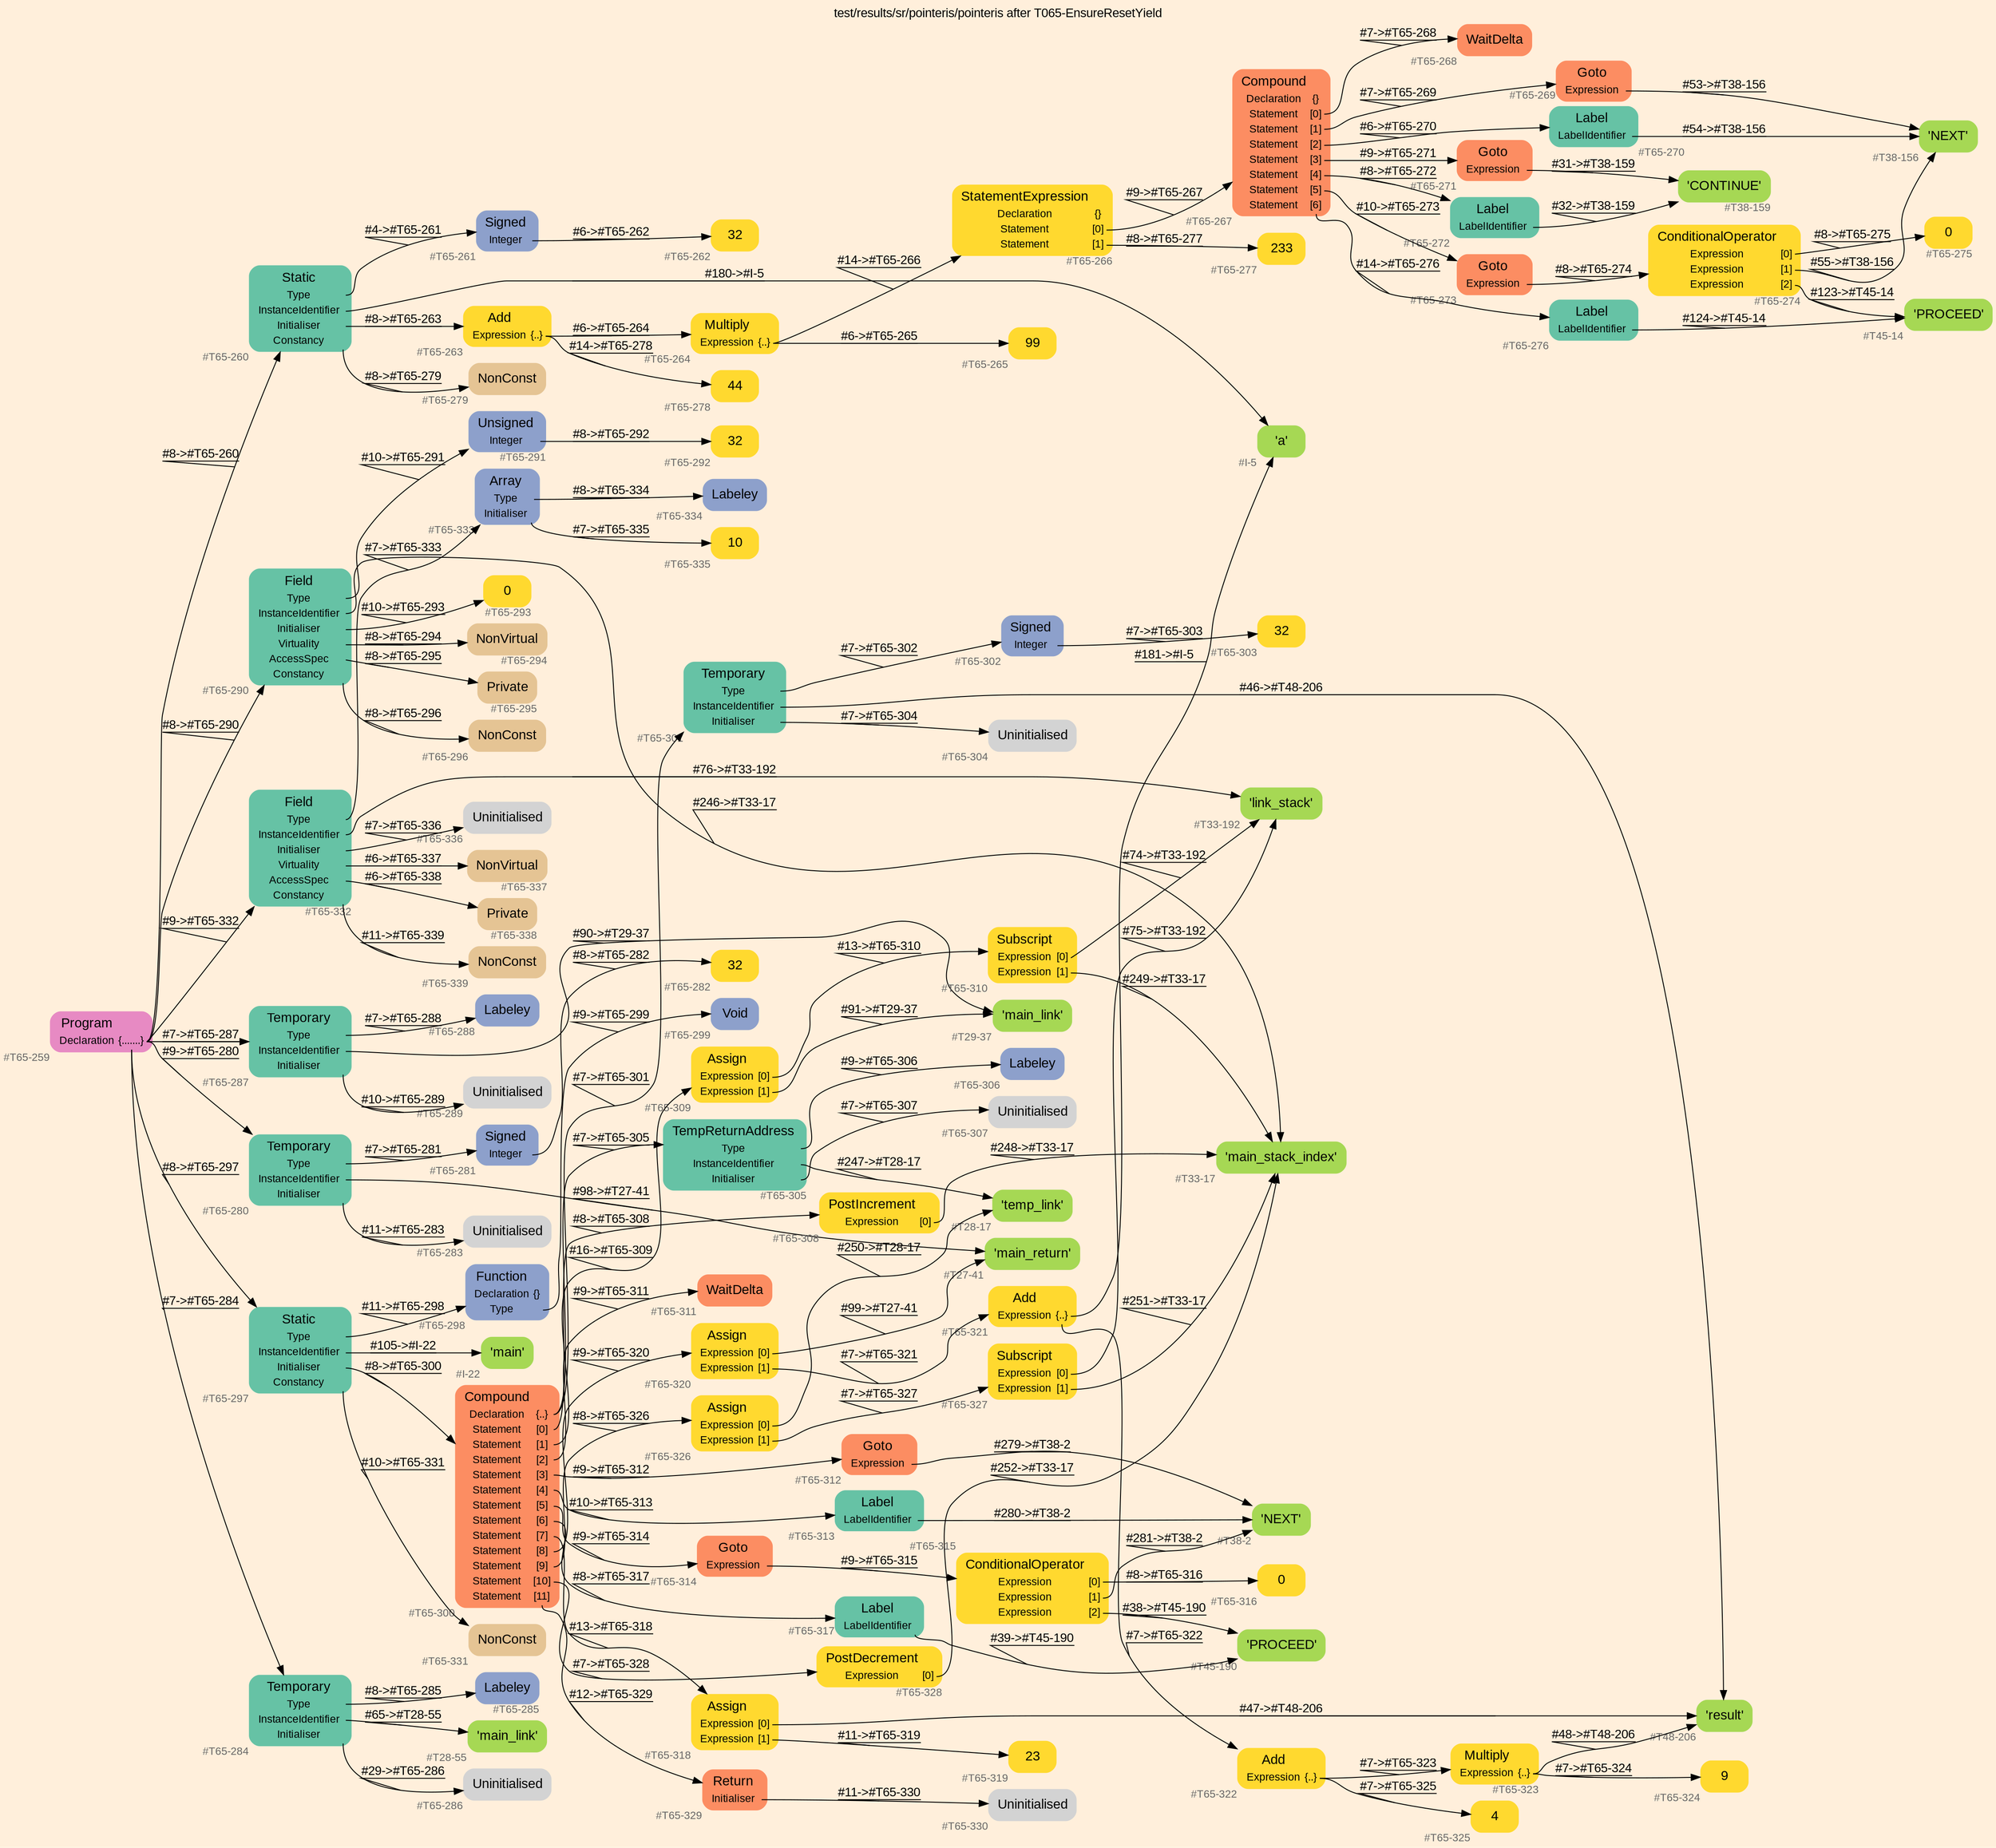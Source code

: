 digraph "test/results/sr/pointeris/pointeris after T065-EnsureResetYield" {
label = "test/results/sr/pointeris/pointeris after T065-EnsureResetYield"
labelloc = t
graph [
    rankdir = "LR"
    ranksep = 0.3
    bgcolor = antiquewhite1
    color = black
    fontcolor = black
    fontname = "Arial"
];
node [
    fontname = "Arial"
];
edge [
    fontname = "Arial"
];

// -------------------- node figure --------------------
// -------- block #T65-259 ----------
"#T65-259" [
    fillcolor = "/set28/4"
    xlabel = "#T65-259"
    fontsize = "12"
    fontcolor = grey40
    shape = "plaintext"
    label = <<TABLE BORDER="0" CELLBORDER="0" CELLSPACING="0">
     <TR><TD><FONT COLOR="black" POINT-SIZE="15">Program</FONT></TD></TR>
     <TR><TD><FONT COLOR="black" POINT-SIZE="12">Declaration</FONT></TD><TD PORT="port0"><FONT COLOR="black" POINT-SIZE="12">{.......}</FONT></TD></TR>
    </TABLE>>
    style = "rounded,filled"
];

// -------- block #T65-260 ----------
"#T65-260" [
    fillcolor = "/set28/1"
    xlabel = "#T65-260"
    fontsize = "12"
    fontcolor = grey40
    shape = "plaintext"
    label = <<TABLE BORDER="0" CELLBORDER="0" CELLSPACING="0">
     <TR><TD><FONT COLOR="black" POINT-SIZE="15">Static</FONT></TD></TR>
     <TR><TD><FONT COLOR="black" POINT-SIZE="12">Type</FONT></TD><TD PORT="port0"></TD></TR>
     <TR><TD><FONT COLOR="black" POINT-SIZE="12">InstanceIdentifier</FONT></TD><TD PORT="port1"></TD></TR>
     <TR><TD><FONT COLOR="black" POINT-SIZE="12">Initialiser</FONT></TD><TD PORT="port2"></TD></TR>
     <TR><TD><FONT COLOR="black" POINT-SIZE="12">Constancy</FONT></TD><TD PORT="port3"></TD></TR>
    </TABLE>>
    style = "rounded,filled"
];

// -------- block #T65-261 ----------
"#T65-261" [
    fillcolor = "/set28/3"
    xlabel = "#T65-261"
    fontsize = "12"
    fontcolor = grey40
    shape = "plaintext"
    label = <<TABLE BORDER="0" CELLBORDER="0" CELLSPACING="0">
     <TR><TD><FONT COLOR="black" POINT-SIZE="15">Signed</FONT></TD></TR>
     <TR><TD><FONT COLOR="black" POINT-SIZE="12">Integer</FONT></TD><TD PORT="port0"></TD></TR>
    </TABLE>>
    style = "rounded,filled"
];

// -------- block #T65-262 ----------
"#T65-262" [
    fillcolor = "/set28/6"
    xlabel = "#T65-262"
    fontsize = "12"
    fontcolor = grey40
    shape = "plaintext"
    label = <<TABLE BORDER="0" CELLBORDER="0" CELLSPACING="0">
     <TR><TD><FONT COLOR="black" POINT-SIZE="15">32</FONT></TD></TR>
    </TABLE>>
    style = "rounded,filled"
];

// -------- block #I-5 ----------
"#I-5" [
    fillcolor = "/set28/5"
    xlabel = "#I-5"
    fontsize = "12"
    fontcolor = grey40
    shape = "plaintext"
    label = <<TABLE BORDER="0" CELLBORDER="0" CELLSPACING="0">
     <TR><TD><FONT COLOR="black" POINT-SIZE="15">'a'</FONT></TD></TR>
    </TABLE>>
    style = "rounded,filled"
];

// -------- block #T65-263 ----------
"#T65-263" [
    fillcolor = "/set28/6"
    xlabel = "#T65-263"
    fontsize = "12"
    fontcolor = grey40
    shape = "plaintext"
    label = <<TABLE BORDER="0" CELLBORDER="0" CELLSPACING="0">
     <TR><TD><FONT COLOR="black" POINT-SIZE="15">Add</FONT></TD></TR>
     <TR><TD><FONT COLOR="black" POINT-SIZE="12">Expression</FONT></TD><TD PORT="port0"><FONT COLOR="black" POINT-SIZE="12">{..}</FONT></TD></TR>
    </TABLE>>
    style = "rounded,filled"
];

// -------- block #T65-264 ----------
"#T65-264" [
    fillcolor = "/set28/6"
    xlabel = "#T65-264"
    fontsize = "12"
    fontcolor = grey40
    shape = "plaintext"
    label = <<TABLE BORDER="0" CELLBORDER="0" CELLSPACING="0">
     <TR><TD><FONT COLOR="black" POINT-SIZE="15">Multiply</FONT></TD></TR>
     <TR><TD><FONT COLOR="black" POINT-SIZE="12">Expression</FONT></TD><TD PORT="port0"><FONT COLOR="black" POINT-SIZE="12">{..}</FONT></TD></TR>
    </TABLE>>
    style = "rounded,filled"
];

// -------- block #T65-265 ----------
"#T65-265" [
    fillcolor = "/set28/6"
    xlabel = "#T65-265"
    fontsize = "12"
    fontcolor = grey40
    shape = "plaintext"
    label = <<TABLE BORDER="0" CELLBORDER="0" CELLSPACING="0">
     <TR><TD><FONT COLOR="black" POINT-SIZE="15">99</FONT></TD></TR>
    </TABLE>>
    style = "rounded,filled"
];

// -------- block #T65-266 ----------
"#T65-266" [
    fillcolor = "/set28/6"
    xlabel = "#T65-266"
    fontsize = "12"
    fontcolor = grey40
    shape = "plaintext"
    label = <<TABLE BORDER="0" CELLBORDER="0" CELLSPACING="0">
     <TR><TD><FONT COLOR="black" POINT-SIZE="15">StatementExpression</FONT></TD></TR>
     <TR><TD><FONT COLOR="black" POINT-SIZE="12">Declaration</FONT></TD><TD PORT="port0"><FONT COLOR="black" POINT-SIZE="12">{}</FONT></TD></TR>
     <TR><TD><FONT COLOR="black" POINT-SIZE="12">Statement</FONT></TD><TD PORT="port1"><FONT COLOR="black" POINT-SIZE="12">[0]</FONT></TD></TR>
     <TR><TD><FONT COLOR="black" POINT-SIZE="12">Statement</FONT></TD><TD PORT="port2"><FONT COLOR="black" POINT-SIZE="12">[1]</FONT></TD></TR>
    </TABLE>>
    style = "rounded,filled"
];

// -------- block #T65-267 ----------
"#T65-267" [
    fillcolor = "/set28/2"
    xlabel = "#T65-267"
    fontsize = "12"
    fontcolor = grey40
    shape = "plaintext"
    label = <<TABLE BORDER="0" CELLBORDER="0" CELLSPACING="0">
     <TR><TD><FONT COLOR="black" POINT-SIZE="15">Compound</FONT></TD></TR>
     <TR><TD><FONT COLOR="black" POINT-SIZE="12">Declaration</FONT></TD><TD PORT="port0"><FONT COLOR="black" POINT-SIZE="12">{}</FONT></TD></TR>
     <TR><TD><FONT COLOR="black" POINT-SIZE="12">Statement</FONT></TD><TD PORT="port1"><FONT COLOR="black" POINT-SIZE="12">[0]</FONT></TD></TR>
     <TR><TD><FONT COLOR="black" POINT-SIZE="12">Statement</FONT></TD><TD PORT="port2"><FONT COLOR="black" POINT-SIZE="12">[1]</FONT></TD></TR>
     <TR><TD><FONT COLOR="black" POINT-SIZE="12">Statement</FONT></TD><TD PORT="port3"><FONT COLOR="black" POINT-SIZE="12">[2]</FONT></TD></TR>
     <TR><TD><FONT COLOR="black" POINT-SIZE="12">Statement</FONT></TD><TD PORT="port4"><FONT COLOR="black" POINT-SIZE="12">[3]</FONT></TD></TR>
     <TR><TD><FONT COLOR="black" POINT-SIZE="12">Statement</FONT></TD><TD PORT="port5"><FONT COLOR="black" POINT-SIZE="12">[4]</FONT></TD></TR>
     <TR><TD><FONT COLOR="black" POINT-SIZE="12">Statement</FONT></TD><TD PORT="port6"><FONT COLOR="black" POINT-SIZE="12">[5]</FONT></TD></TR>
     <TR><TD><FONT COLOR="black" POINT-SIZE="12">Statement</FONT></TD><TD PORT="port7"><FONT COLOR="black" POINT-SIZE="12">[6]</FONT></TD></TR>
    </TABLE>>
    style = "rounded,filled"
];

// -------- block #T65-268 ----------
"#T65-268" [
    fillcolor = "/set28/2"
    xlabel = "#T65-268"
    fontsize = "12"
    fontcolor = grey40
    shape = "plaintext"
    label = <<TABLE BORDER="0" CELLBORDER="0" CELLSPACING="0">
     <TR><TD><FONT COLOR="black" POINT-SIZE="15">WaitDelta</FONT></TD></TR>
    </TABLE>>
    style = "rounded,filled"
];

// -------- block #T65-269 ----------
"#T65-269" [
    fillcolor = "/set28/2"
    xlabel = "#T65-269"
    fontsize = "12"
    fontcolor = grey40
    shape = "plaintext"
    label = <<TABLE BORDER="0" CELLBORDER="0" CELLSPACING="0">
     <TR><TD><FONT COLOR="black" POINT-SIZE="15">Goto</FONT></TD></TR>
     <TR><TD><FONT COLOR="black" POINT-SIZE="12">Expression</FONT></TD><TD PORT="port0"></TD></TR>
    </TABLE>>
    style = "rounded,filled"
];

// -------- block #T38-156 ----------
"#T38-156" [
    fillcolor = "/set28/5"
    xlabel = "#T38-156"
    fontsize = "12"
    fontcolor = grey40
    shape = "plaintext"
    label = <<TABLE BORDER="0" CELLBORDER="0" CELLSPACING="0">
     <TR><TD><FONT COLOR="black" POINT-SIZE="15">'NEXT'</FONT></TD></TR>
    </TABLE>>
    style = "rounded,filled"
];

// -------- block #T65-270 ----------
"#T65-270" [
    fillcolor = "/set28/1"
    xlabel = "#T65-270"
    fontsize = "12"
    fontcolor = grey40
    shape = "plaintext"
    label = <<TABLE BORDER="0" CELLBORDER="0" CELLSPACING="0">
     <TR><TD><FONT COLOR="black" POINT-SIZE="15">Label</FONT></TD></TR>
     <TR><TD><FONT COLOR="black" POINT-SIZE="12">LabelIdentifier</FONT></TD><TD PORT="port0"></TD></TR>
    </TABLE>>
    style = "rounded,filled"
];

// -------- block #T65-271 ----------
"#T65-271" [
    fillcolor = "/set28/2"
    xlabel = "#T65-271"
    fontsize = "12"
    fontcolor = grey40
    shape = "plaintext"
    label = <<TABLE BORDER="0" CELLBORDER="0" CELLSPACING="0">
     <TR><TD><FONT COLOR="black" POINT-SIZE="15">Goto</FONT></TD></TR>
     <TR><TD><FONT COLOR="black" POINT-SIZE="12">Expression</FONT></TD><TD PORT="port0"></TD></TR>
    </TABLE>>
    style = "rounded,filled"
];

// -------- block #T38-159 ----------
"#T38-159" [
    fillcolor = "/set28/5"
    xlabel = "#T38-159"
    fontsize = "12"
    fontcolor = grey40
    shape = "plaintext"
    label = <<TABLE BORDER="0" CELLBORDER="0" CELLSPACING="0">
     <TR><TD><FONT COLOR="black" POINT-SIZE="15">'CONTINUE'</FONT></TD></TR>
    </TABLE>>
    style = "rounded,filled"
];

// -------- block #T65-272 ----------
"#T65-272" [
    fillcolor = "/set28/1"
    xlabel = "#T65-272"
    fontsize = "12"
    fontcolor = grey40
    shape = "plaintext"
    label = <<TABLE BORDER="0" CELLBORDER="0" CELLSPACING="0">
     <TR><TD><FONT COLOR="black" POINT-SIZE="15">Label</FONT></TD></TR>
     <TR><TD><FONT COLOR="black" POINT-SIZE="12">LabelIdentifier</FONT></TD><TD PORT="port0"></TD></TR>
    </TABLE>>
    style = "rounded,filled"
];

// -------- block #T65-273 ----------
"#T65-273" [
    fillcolor = "/set28/2"
    xlabel = "#T65-273"
    fontsize = "12"
    fontcolor = grey40
    shape = "plaintext"
    label = <<TABLE BORDER="0" CELLBORDER="0" CELLSPACING="0">
     <TR><TD><FONT COLOR="black" POINT-SIZE="15">Goto</FONT></TD></TR>
     <TR><TD><FONT COLOR="black" POINT-SIZE="12">Expression</FONT></TD><TD PORT="port0"></TD></TR>
    </TABLE>>
    style = "rounded,filled"
];

// -------- block #T65-274 ----------
"#T65-274" [
    fillcolor = "/set28/6"
    xlabel = "#T65-274"
    fontsize = "12"
    fontcolor = grey40
    shape = "plaintext"
    label = <<TABLE BORDER="0" CELLBORDER="0" CELLSPACING="0">
     <TR><TD><FONT COLOR="black" POINT-SIZE="15">ConditionalOperator</FONT></TD></TR>
     <TR><TD><FONT COLOR="black" POINT-SIZE="12">Expression</FONT></TD><TD PORT="port0"><FONT COLOR="black" POINT-SIZE="12">[0]</FONT></TD></TR>
     <TR><TD><FONT COLOR="black" POINT-SIZE="12">Expression</FONT></TD><TD PORT="port1"><FONT COLOR="black" POINT-SIZE="12">[1]</FONT></TD></TR>
     <TR><TD><FONT COLOR="black" POINT-SIZE="12">Expression</FONT></TD><TD PORT="port2"><FONT COLOR="black" POINT-SIZE="12">[2]</FONT></TD></TR>
    </TABLE>>
    style = "rounded,filled"
];

// -------- block #T65-275 ----------
"#T65-275" [
    fillcolor = "/set28/6"
    xlabel = "#T65-275"
    fontsize = "12"
    fontcolor = grey40
    shape = "plaintext"
    label = <<TABLE BORDER="0" CELLBORDER="0" CELLSPACING="0">
     <TR><TD><FONT COLOR="black" POINT-SIZE="15">0</FONT></TD></TR>
    </TABLE>>
    style = "rounded,filled"
];

// -------- block #T45-14 ----------
"#T45-14" [
    fillcolor = "/set28/5"
    xlabel = "#T45-14"
    fontsize = "12"
    fontcolor = grey40
    shape = "plaintext"
    label = <<TABLE BORDER="0" CELLBORDER="0" CELLSPACING="0">
     <TR><TD><FONT COLOR="black" POINT-SIZE="15">'PROCEED'</FONT></TD></TR>
    </TABLE>>
    style = "rounded,filled"
];

// -------- block #T65-276 ----------
"#T65-276" [
    fillcolor = "/set28/1"
    xlabel = "#T65-276"
    fontsize = "12"
    fontcolor = grey40
    shape = "plaintext"
    label = <<TABLE BORDER="0" CELLBORDER="0" CELLSPACING="0">
     <TR><TD><FONT COLOR="black" POINT-SIZE="15">Label</FONT></TD></TR>
     <TR><TD><FONT COLOR="black" POINT-SIZE="12">LabelIdentifier</FONT></TD><TD PORT="port0"></TD></TR>
    </TABLE>>
    style = "rounded,filled"
];

// -------- block #T65-277 ----------
"#T65-277" [
    fillcolor = "/set28/6"
    xlabel = "#T65-277"
    fontsize = "12"
    fontcolor = grey40
    shape = "plaintext"
    label = <<TABLE BORDER="0" CELLBORDER="0" CELLSPACING="0">
     <TR><TD><FONT COLOR="black" POINT-SIZE="15">233</FONT></TD></TR>
    </TABLE>>
    style = "rounded,filled"
];

// -------- block #T65-278 ----------
"#T65-278" [
    fillcolor = "/set28/6"
    xlabel = "#T65-278"
    fontsize = "12"
    fontcolor = grey40
    shape = "plaintext"
    label = <<TABLE BORDER="0" CELLBORDER="0" CELLSPACING="0">
     <TR><TD><FONT COLOR="black" POINT-SIZE="15">44</FONT></TD></TR>
    </TABLE>>
    style = "rounded,filled"
];

// -------- block #T65-279 ----------
"#T65-279" [
    fillcolor = "/set28/7"
    xlabel = "#T65-279"
    fontsize = "12"
    fontcolor = grey40
    shape = "plaintext"
    label = <<TABLE BORDER="0" CELLBORDER="0" CELLSPACING="0">
     <TR><TD><FONT COLOR="black" POINT-SIZE="15">NonConst</FONT></TD></TR>
    </TABLE>>
    style = "rounded,filled"
];

// -------- block #T65-280 ----------
"#T65-280" [
    fillcolor = "/set28/1"
    xlabel = "#T65-280"
    fontsize = "12"
    fontcolor = grey40
    shape = "plaintext"
    label = <<TABLE BORDER="0" CELLBORDER="0" CELLSPACING="0">
     <TR><TD><FONT COLOR="black" POINT-SIZE="15">Temporary</FONT></TD></TR>
     <TR><TD><FONT COLOR="black" POINT-SIZE="12">Type</FONT></TD><TD PORT="port0"></TD></TR>
     <TR><TD><FONT COLOR="black" POINT-SIZE="12">InstanceIdentifier</FONT></TD><TD PORT="port1"></TD></TR>
     <TR><TD><FONT COLOR="black" POINT-SIZE="12">Initialiser</FONT></TD><TD PORT="port2"></TD></TR>
    </TABLE>>
    style = "rounded,filled"
];

// -------- block #T65-281 ----------
"#T65-281" [
    fillcolor = "/set28/3"
    xlabel = "#T65-281"
    fontsize = "12"
    fontcolor = grey40
    shape = "plaintext"
    label = <<TABLE BORDER="0" CELLBORDER="0" CELLSPACING="0">
     <TR><TD><FONT COLOR="black" POINT-SIZE="15">Signed</FONT></TD></TR>
     <TR><TD><FONT COLOR="black" POINT-SIZE="12">Integer</FONT></TD><TD PORT="port0"></TD></TR>
    </TABLE>>
    style = "rounded,filled"
];

// -------- block #T65-282 ----------
"#T65-282" [
    fillcolor = "/set28/6"
    xlabel = "#T65-282"
    fontsize = "12"
    fontcolor = grey40
    shape = "plaintext"
    label = <<TABLE BORDER="0" CELLBORDER="0" CELLSPACING="0">
     <TR><TD><FONT COLOR="black" POINT-SIZE="15">32</FONT></TD></TR>
    </TABLE>>
    style = "rounded,filled"
];

// -------- block #T27-41 ----------
"#T27-41" [
    fillcolor = "/set28/5"
    xlabel = "#T27-41"
    fontsize = "12"
    fontcolor = grey40
    shape = "plaintext"
    label = <<TABLE BORDER="0" CELLBORDER="0" CELLSPACING="0">
     <TR><TD><FONT COLOR="black" POINT-SIZE="15">'main_return'</FONT></TD></TR>
    </TABLE>>
    style = "rounded,filled"
];

// -------- block #T65-283 ----------
"#T65-283" [
    xlabel = "#T65-283"
    fontsize = "12"
    fontcolor = grey40
    shape = "plaintext"
    label = <<TABLE BORDER="0" CELLBORDER="0" CELLSPACING="0">
     <TR><TD><FONT COLOR="black" POINT-SIZE="15">Uninitialised</FONT></TD></TR>
    </TABLE>>
    style = "rounded,filled"
];

// -------- block #T65-284 ----------
"#T65-284" [
    fillcolor = "/set28/1"
    xlabel = "#T65-284"
    fontsize = "12"
    fontcolor = grey40
    shape = "plaintext"
    label = <<TABLE BORDER="0" CELLBORDER="0" CELLSPACING="0">
     <TR><TD><FONT COLOR="black" POINT-SIZE="15">Temporary</FONT></TD></TR>
     <TR><TD><FONT COLOR="black" POINT-SIZE="12">Type</FONT></TD><TD PORT="port0"></TD></TR>
     <TR><TD><FONT COLOR="black" POINT-SIZE="12">InstanceIdentifier</FONT></TD><TD PORT="port1"></TD></TR>
     <TR><TD><FONT COLOR="black" POINT-SIZE="12">Initialiser</FONT></TD><TD PORT="port2"></TD></TR>
    </TABLE>>
    style = "rounded,filled"
];

// -------- block #T65-285 ----------
"#T65-285" [
    fillcolor = "/set28/3"
    xlabel = "#T65-285"
    fontsize = "12"
    fontcolor = grey40
    shape = "plaintext"
    label = <<TABLE BORDER="0" CELLBORDER="0" CELLSPACING="0">
     <TR><TD><FONT COLOR="black" POINT-SIZE="15">Labeley</FONT></TD></TR>
    </TABLE>>
    style = "rounded,filled"
];

// -------- block #T28-55 ----------
"#T28-55" [
    fillcolor = "/set28/5"
    xlabel = "#T28-55"
    fontsize = "12"
    fontcolor = grey40
    shape = "plaintext"
    label = <<TABLE BORDER="0" CELLBORDER="0" CELLSPACING="0">
     <TR><TD><FONT COLOR="black" POINT-SIZE="15">'main_link'</FONT></TD></TR>
    </TABLE>>
    style = "rounded,filled"
];

// -------- block #T65-286 ----------
"#T65-286" [
    xlabel = "#T65-286"
    fontsize = "12"
    fontcolor = grey40
    shape = "plaintext"
    label = <<TABLE BORDER="0" CELLBORDER="0" CELLSPACING="0">
     <TR><TD><FONT COLOR="black" POINT-SIZE="15">Uninitialised</FONT></TD></TR>
    </TABLE>>
    style = "rounded,filled"
];

// -------- block #T65-287 ----------
"#T65-287" [
    fillcolor = "/set28/1"
    xlabel = "#T65-287"
    fontsize = "12"
    fontcolor = grey40
    shape = "plaintext"
    label = <<TABLE BORDER="0" CELLBORDER="0" CELLSPACING="0">
     <TR><TD><FONT COLOR="black" POINT-SIZE="15">Temporary</FONT></TD></TR>
     <TR><TD><FONT COLOR="black" POINT-SIZE="12">Type</FONT></TD><TD PORT="port0"></TD></TR>
     <TR><TD><FONT COLOR="black" POINT-SIZE="12">InstanceIdentifier</FONT></TD><TD PORT="port1"></TD></TR>
     <TR><TD><FONT COLOR="black" POINT-SIZE="12">Initialiser</FONT></TD><TD PORT="port2"></TD></TR>
    </TABLE>>
    style = "rounded,filled"
];

// -------- block #T65-288 ----------
"#T65-288" [
    fillcolor = "/set28/3"
    xlabel = "#T65-288"
    fontsize = "12"
    fontcolor = grey40
    shape = "plaintext"
    label = <<TABLE BORDER="0" CELLBORDER="0" CELLSPACING="0">
     <TR><TD><FONT COLOR="black" POINT-SIZE="15">Labeley</FONT></TD></TR>
    </TABLE>>
    style = "rounded,filled"
];

// -------- block #T29-37 ----------
"#T29-37" [
    fillcolor = "/set28/5"
    xlabel = "#T29-37"
    fontsize = "12"
    fontcolor = grey40
    shape = "plaintext"
    label = <<TABLE BORDER="0" CELLBORDER="0" CELLSPACING="0">
     <TR><TD><FONT COLOR="black" POINT-SIZE="15">'main_link'</FONT></TD></TR>
    </TABLE>>
    style = "rounded,filled"
];

// -------- block #T65-289 ----------
"#T65-289" [
    xlabel = "#T65-289"
    fontsize = "12"
    fontcolor = grey40
    shape = "plaintext"
    label = <<TABLE BORDER="0" CELLBORDER="0" CELLSPACING="0">
     <TR><TD><FONT COLOR="black" POINT-SIZE="15">Uninitialised</FONT></TD></TR>
    </TABLE>>
    style = "rounded,filled"
];

// -------- block #T65-290 ----------
"#T65-290" [
    fillcolor = "/set28/1"
    xlabel = "#T65-290"
    fontsize = "12"
    fontcolor = grey40
    shape = "plaintext"
    label = <<TABLE BORDER="0" CELLBORDER="0" CELLSPACING="0">
     <TR><TD><FONT COLOR="black" POINT-SIZE="15">Field</FONT></TD></TR>
     <TR><TD><FONT COLOR="black" POINT-SIZE="12">Type</FONT></TD><TD PORT="port0"></TD></TR>
     <TR><TD><FONT COLOR="black" POINT-SIZE="12">InstanceIdentifier</FONT></TD><TD PORT="port1"></TD></TR>
     <TR><TD><FONT COLOR="black" POINT-SIZE="12">Initialiser</FONT></TD><TD PORT="port2"></TD></TR>
     <TR><TD><FONT COLOR="black" POINT-SIZE="12">Virtuality</FONT></TD><TD PORT="port3"></TD></TR>
     <TR><TD><FONT COLOR="black" POINT-SIZE="12">AccessSpec</FONT></TD><TD PORT="port4"></TD></TR>
     <TR><TD><FONT COLOR="black" POINT-SIZE="12">Constancy</FONT></TD><TD PORT="port5"></TD></TR>
    </TABLE>>
    style = "rounded,filled"
];

// -------- block #T65-291 ----------
"#T65-291" [
    fillcolor = "/set28/3"
    xlabel = "#T65-291"
    fontsize = "12"
    fontcolor = grey40
    shape = "plaintext"
    label = <<TABLE BORDER="0" CELLBORDER="0" CELLSPACING="0">
     <TR><TD><FONT COLOR="black" POINT-SIZE="15">Unsigned</FONT></TD></TR>
     <TR><TD><FONT COLOR="black" POINT-SIZE="12">Integer</FONT></TD><TD PORT="port0"></TD></TR>
    </TABLE>>
    style = "rounded,filled"
];

// -------- block #T65-292 ----------
"#T65-292" [
    fillcolor = "/set28/6"
    xlabel = "#T65-292"
    fontsize = "12"
    fontcolor = grey40
    shape = "plaintext"
    label = <<TABLE BORDER="0" CELLBORDER="0" CELLSPACING="0">
     <TR><TD><FONT COLOR="black" POINT-SIZE="15">32</FONT></TD></TR>
    </TABLE>>
    style = "rounded,filled"
];

// -------- block #T33-17 ----------
"#T33-17" [
    fillcolor = "/set28/5"
    xlabel = "#T33-17"
    fontsize = "12"
    fontcolor = grey40
    shape = "plaintext"
    label = <<TABLE BORDER="0" CELLBORDER="0" CELLSPACING="0">
     <TR><TD><FONT COLOR="black" POINT-SIZE="15">'main_stack_index'</FONT></TD></TR>
    </TABLE>>
    style = "rounded,filled"
];

// -------- block #T65-293 ----------
"#T65-293" [
    fillcolor = "/set28/6"
    xlabel = "#T65-293"
    fontsize = "12"
    fontcolor = grey40
    shape = "plaintext"
    label = <<TABLE BORDER="0" CELLBORDER="0" CELLSPACING="0">
     <TR><TD><FONT COLOR="black" POINT-SIZE="15">0</FONT></TD></TR>
    </TABLE>>
    style = "rounded,filled"
];

// -------- block #T65-294 ----------
"#T65-294" [
    fillcolor = "/set28/7"
    xlabel = "#T65-294"
    fontsize = "12"
    fontcolor = grey40
    shape = "plaintext"
    label = <<TABLE BORDER="0" CELLBORDER="0" CELLSPACING="0">
     <TR><TD><FONT COLOR="black" POINT-SIZE="15">NonVirtual</FONT></TD></TR>
    </TABLE>>
    style = "rounded,filled"
];

// -------- block #T65-295 ----------
"#T65-295" [
    fillcolor = "/set28/7"
    xlabel = "#T65-295"
    fontsize = "12"
    fontcolor = grey40
    shape = "plaintext"
    label = <<TABLE BORDER="0" CELLBORDER="0" CELLSPACING="0">
     <TR><TD><FONT COLOR="black" POINT-SIZE="15">Private</FONT></TD></TR>
    </TABLE>>
    style = "rounded,filled"
];

// -------- block #T65-296 ----------
"#T65-296" [
    fillcolor = "/set28/7"
    xlabel = "#T65-296"
    fontsize = "12"
    fontcolor = grey40
    shape = "plaintext"
    label = <<TABLE BORDER="0" CELLBORDER="0" CELLSPACING="0">
     <TR><TD><FONT COLOR="black" POINT-SIZE="15">NonConst</FONT></TD></TR>
    </TABLE>>
    style = "rounded,filled"
];

// -------- block #T65-297 ----------
"#T65-297" [
    fillcolor = "/set28/1"
    xlabel = "#T65-297"
    fontsize = "12"
    fontcolor = grey40
    shape = "plaintext"
    label = <<TABLE BORDER="0" CELLBORDER="0" CELLSPACING="0">
     <TR><TD><FONT COLOR="black" POINT-SIZE="15">Static</FONT></TD></TR>
     <TR><TD><FONT COLOR="black" POINT-SIZE="12">Type</FONT></TD><TD PORT="port0"></TD></TR>
     <TR><TD><FONT COLOR="black" POINT-SIZE="12">InstanceIdentifier</FONT></TD><TD PORT="port1"></TD></TR>
     <TR><TD><FONT COLOR="black" POINT-SIZE="12">Initialiser</FONT></TD><TD PORT="port2"></TD></TR>
     <TR><TD><FONT COLOR="black" POINT-SIZE="12">Constancy</FONT></TD><TD PORT="port3"></TD></TR>
    </TABLE>>
    style = "rounded,filled"
];

// -------- block #T65-298 ----------
"#T65-298" [
    fillcolor = "/set28/3"
    xlabel = "#T65-298"
    fontsize = "12"
    fontcolor = grey40
    shape = "plaintext"
    label = <<TABLE BORDER="0" CELLBORDER="0" CELLSPACING="0">
     <TR><TD><FONT COLOR="black" POINT-SIZE="15">Function</FONT></TD></TR>
     <TR><TD><FONT COLOR="black" POINT-SIZE="12">Declaration</FONT></TD><TD PORT="port0"><FONT COLOR="black" POINT-SIZE="12">{}</FONT></TD></TR>
     <TR><TD><FONT COLOR="black" POINT-SIZE="12">Type</FONT></TD><TD PORT="port1"></TD></TR>
    </TABLE>>
    style = "rounded,filled"
];

// -------- block #T65-299 ----------
"#T65-299" [
    fillcolor = "/set28/3"
    xlabel = "#T65-299"
    fontsize = "12"
    fontcolor = grey40
    shape = "plaintext"
    label = <<TABLE BORDER="0" CELLBORDER="0" CELLSPACING="0">
     <TR><TD><FONT COLOR="black" POINT-SIZE="15">Void</FONT></TD></TR>
    </TABLE>>
    style = "rounded,filled"
];

// -------- block #I-22 ----------
"#I-22" [
    fillcolor = "/set28/5"
    xlabel = "#I-22"
    fontsize = "12"
    fontcolor = grey40
    shape = "plaintext"
    label = <<TABLE BORDER="0" CELLBORDER="0" CELLSPACING="0">
     <TR><TD><FONT COLOR="black" POINT-SIZE="15">'main'</FONT></TD></TR>
    </TABLE>>
    style = "rounded,filled"
];

// -------- block #T65-300 ----------
"#T65-300" [
    fillcolor = "/set28/2"
    xlabel = "#T65-300"
    fontsize = "12"
    fontcolor = grey40
    shape = "plaintext"
    label = <<TABLE BORDER="0" CELLBORDER="0" CELLSPACING="0">
     <TR><TD><FONT COLOR="black" POINT-SIZE="15">Compound</FONT></TD></TR>
     <TR><TD><FONT COLOR="black" POINT-SIZE="12">Declaration</FONT></TD><TD PORT="port0"><FONT COLOR="black" POINT-SIZE="12">{..}</FONT></TD></TR>
     <TR><TD><FONT COLOR="black" POINT-SIZE="12">Statement</FONT></TD><TD PORT="port1"><FONT COLOR="black" POINT-SIZE="12">[0]</FONT></TD></TR>
     <TR><TD><FONT COLOR="black" POINT-SIZE="12">Statement</FONT></TD><TD PORT="port2"><FONT COLOR="black" POINT-SIZE="12">[1]</FONT></TD></TR>
     <TR><TD><FONT COLOR="black" POINT-SIZE="12">Statement</FONT></TD><TD PORT="port3"><FONT COLOR="black" POINT-SIZE="12">[2]</FONT></TD></TR>
     <TR><TD><FONT COLOR="black" POINT-SIZE="12">Statement</FONT></TD><TD PORT="port4"><FONT COLOR="black" POINT-SIZE="12">[3]</FONT></TD></TR>
     <TR><TD><FONT COLOR="black" POINT-SIZE="12">Statement</FONT></TD><TD PORT="port5"><FONT COLOR="black" POINT-SIZE="12">[4]</FONT></TD></TR>
     <TR><TD><FONT COLOR="black" POINT-SIZE="12">Statement</FONT></TD><TD PORT="port6"><FONT COLOR="black" POINT-SIZE="12">[5]</FONT></TD></TR>
     <TR><TD><FONT COLOR="black" POINT-SIZE="12">Statement</FONT></TD><TD PORT="port7"><FONT COLOR="black" POINT-SIZE="12">[6]</FONT></TD></TR>
     <TR><TD><FONT COLOR="black" POINT-SIZE="12">Statement</FONT></TD><TD PORT="port8"><FONT COLOR="black" POINT-SIZE="12">[7]</FONT></TD></TR>
     <TR><TD><FONT COLOR="black" POINT-SIZE="12">Statement</FONT></TD><TD PORT="port9"><FONT COLOR="black" POINT-SIZE="12">[8]</FONT></TD></TR>
     <TR><TD><FONT COLOR="black" POINT-SIZE="12">Statement</FONT></TD><TD PORT="port10"><FONT COLOR="black" POINT-SIZE="12">[9]</FONT></TD></TR>
     <TR><TD><FONT COLOR="black" POINT-SIZE="12">Statement</FONT></TD><TD PORT="port11"><FONT COLOR="black" POINT-SIZE="12">[10]</FONT></TD></TR>
     <TR><TD><FONT COLOR="black" POINT-SIZE="12">Statement</FONT></TD><TD PORT="port12"><FONT COLOR="black" POINT-SIZE="12">[11]</FONT></TD></TR>
    </TABLE>>
    style = "rounded,filled"
];

// -------- block #T65-301 ----------
"#T65-301" [
    fillcolor = "/set28/1"
    xlabel = "#T65-301"
    fontsize = "12"
    fontcolor = grey40
    shape = "plaintext"
    label = <<TABLE BORDER="0" CELLBORDER="0" CELLSPACING="0">
     <TR><TD><FONT COLOR="black" POINT-SIZE="15">Temporary</FONT></TD></TR>
     <TR><TD><FONT COLOR="black" POINT-SIZE="12">Type</FONT></TD><TD PORT="port0"></TD></TR>
     <TR><TD><FONT COLOR="black" POINT-SIZE="12">InstanceIdentifier</FONT></TD><TD PORT="port1"></TD></TR>
     <TR><TD><FONT COLOR="black" POINT-SIZE="12">Initialiser</FONT></TD><TD PORT="port2"></TD></TR>
    </TABLE>>
    style = "rounded,filled"
];

// -------- block #T65-302 ----------
"#T65-302" [
    fillcolor = "/set28/3"
    xlabel = "#T65-302"
    fontsize = "12"
    fontcolor = grey40
    shape = "plaintext"
    label = <<TABLE BORDER="0" CELLBORDER="0" CELLSPACING="0">
     <TR><TD><FONT COLOR="black" POINT-SIZE="15">Signed</FONT></TD></TR>
     <TR><TD><FONT COLOR="black" POINT-SIZE="12">Integer</FONT></TD><TD PORT="port0"></TD></TR>
    </TABLE>>
    style = "rounded,filled"
];

// -------- block #T65-303 ----------
"#T65-303" [
    fillcolor = "/set28/6"
    xlabel = "#T65-303"
    fontsize = "12"
    fontcolor = grey40
    shape = "plaintext"
    label = <<TABLE BORDER="0" CELLBORDER="0" CELLSPACING="0">
     <TR><TD><FONT COLOR="black" POINT-SIZE="15">32</FONT></TD></TR>
    </TABLE>>
    style = "rounded,filled"
];

// -------- block #T48-206 ----------
"#T48-206" [
    fillcolor = "/set28/5"
    xlabel = "#T48-206"
    fontsize = "12"
    fontcolor = grey40
    shape = "plaintext"
    label = <<TABLE BORDER="0" CELLBORDER="0" CELLSPACING="0">
     <TR><TD><FONT COLOR="black" POINT-SIZE="15">'result'</FONT></TD></TR>
    </TABLE>>
    style = "rounded,filled"
];

// -------- block #T65-304 ----------
"#T65-304" [
    xlabel = "#T65-304"
    fontsize = "12"
    fontcolor = grey40
    shape = "plaintext"
    label = <<TABLE BORDER="0" CELLBORDER="0" CELLSPACING="0">
     <TR><TD><FONT COLOR="black" POINT-SIZE="15">Uninitialised</FONT></TD></TR>
    </TABLE>>
    style = "rounded,filled"
];

// -------- block #T65-305 ----------
"#T65-305" [
    fillcolor = "/set28/1"
    xlabel = "#T65-305"
    fontsize = "12"
    fontcolor = grey40
    shape = "plaintext"
    label = <<TABLE BORDER="0" CELLBORDER="0" CELLSPACING="0">
     <TR><TD><FONT COLOR="black" POINT-SIZE="15">TempReturnAddress</FONT></TD></TR>
     <TR><TD><FONT COLOR="black" POINT-SIZE="12">Type</FONT></TD><TD PORT="port0"></TD></TR>
     <TR><TD><FONT COLOR="black" POINT-SIZE="12">InstanceIdentifier</FONT></TD><TD PORT="port1"></TD></TR>
     <TR><TD><FONT COLOR="black" POINT-SIZE="12">Initialiser</FONT></TD><TD PORT="port2"></TD></TR>
    </TABLE>>
    style = "rounded,filled"
];

// -------- block #T65-306 ----------
"#T65-306" [
    fillcolor = "/set28/3"
    xlabel = "#T65-306"
    fontsize = "12"
    fontcolor = grey40
    shape = "plaintext"
    label = <<TABLE BORDER="0" CELLBORDER="0" CELLSPACING="0">
     <TR><TD><FONT COLOR="black" POINT-SIZE="15">Labeley</FONT></TD></TR>
    </TABLE>>
    style = "rounded,filled"
];

// -------- block #T28-17 ----------
"#T28-17" [
    fillcolor = "/set28/5"
    xlabel = "#T28-17"
    fontsize = "12"
    fontcolor = grey40
    shape = "plaintext"
    label = <<TABLE BORDER="0" CELLBORDER="0" CELLSPACING="0">
     <TR><TD><FONT COLOR="black" POINT-SIZE="15">'temp_link'</FONT></TD></TR>
    </TABLE>>
    style = "rounded,filled"
];

// -------- block #T65-307 ----------
"#T65-307" [
    xlabel = "#T65-307"
    fontsize = "12"
    fontcolor = grey40
    shape = "plaintext"
    label = <<TABLE BORDER="0" CELLBORDER="0" CELLSPACING="0">
     <TR><TD><FONT COLOR="black" POINT-SIZE="15">Uninitialised</FONT></TD></TR>
    </TABLE>>
    style = "rounded,filled"
];

// -------- block #T65-308 ----------
"#T65-308" [
    fillcolor = "/set28/6"
    xlabel = "#T65-308"
    fontsize = "12"
    fontcolor = grey40
    shape = "plaintext"
    label = <<TABLE BORDER="0" CELLBORDER="0" CELLSPACING="0">
     <TR><TD><FONT COLOR="black" POINT-SIZE="15">PostIncrement</FONT></TD></TR>
     <TR><TD><FONT COLOR="black" POINT-SIZE="12">Expression</FONT></TD><TD PORT="port0"><FONT COLOR="black" POINT-SIZE="12">[0]</FONT></TD></TR>
    </TABLE>>
    style = "rounded,filled"
];

// -------- block #T65-309 ----------
"#T65-309" [
    fillcolor = "/set28/6"
    xlabel = "#T65-309"
    fontsize = "12"
    fontcolor = grey40
    shape = "plaintext"
    label = <<TABLE BORDER="0" CELLBORDER="0" CELLSPACING="0">
     <TR><TD><FONT COLOR="black" POINT-SIZE="15">Assign</FONT></TD></TR>
     <TR><TD><FONT COLOR="black" POINT-SIZE="12">Expression</FONT></TD><TD PORT="port0"><FONT COLOR="black" POINT-SIZE="12">[0]</FONT></TD></TR>
     <TR><TD><FONT COLOR="black" POINT-SIZE="12">Expression</FONT></TD><TD PORT="port1"><FONT COLOR="black" POINT-SIZE="12">[1]</FONT></TD></TR>
    </TABLE>>
    style = "rounded,filled"
];

// -------- block #T65-310 ----------
"#T65-310" [
    fillcolor = "/set28/6"
    xlabel = "#T65-310"
    fontsize = "12"
    fontcolor = grey40
    shape = "plaintext"
    label = <<TABLE BORDER="0" CELLBORDER="0" CELLSPACING="0">
     <TR><TD><FONT COLOR="black" POINT-SIZE="15">Subscript</FONT></TD></TR>
     <TR><TD><FONT COLOR="black" POINT-SIZE="12">Expression</FONT></TD><TD PORT="port0"><FONT COLOR="black" POINT-SIZE="12">[0]</FONT></TD></TR>
     <TR><TD><FONT COLOR="black" POINT-SIZE="12">Expression</FONT></TD><TD PORT="port1"><FONT COLOR="black" POINT-SIZE="12">[1]</FONT></TD></TR>
    </TABLE>>
    style = "rounded,filled"
];

// -------- block #T33-192 ----------
"#T33-192" [
    fillcolor = "/set28/5"
    xlabel = "#T33-192"
    fontsize = "12"
    fontcolor = grey40
    shape = "plaintext"
    label = <<TABLE BORDER="0" CELLBORDER="0" CELLSPACING="0">
     <TR><TD><FONT COLOR="black" POINT-SIZE="15">'link_stack'</FONT></TD></TR>
    </TABLE>>
    style = "rounded,filled"
];

// -------- block #T65-311 ----------
"#T65-311" [
    fillcolor = "/set28/2"
    xlabel = "#T65-311"
    fontsize = "12"
    fontcolor = grey40
    shape = "plaintext"
    label = <<TABLE BORDER="0" CELLBORDER="0" CELLSPACING="0">
     <TR><TD><FONT COLOR="black" POINT-SIZE="15">WaitDelta</FONT></TD></TR>
    </TABLE>>
    style = "rounded,filled"
];

// -------- block #T65-312 ----------
"#T65-312" [
    fillcolor = "/set28/2"
    xlabel = "#T65-312"
    fontsize = "12"
    fontcolor = grey40
    shape = "plaintext"
    label = <<TABLE BORDER="0" CELLBORDER="0" CELLSPACING="0">
     <TR><TD><FONT COLOR="black" POINT-SIZE="15">Goto</FONT></TD></TR>
     <TR><TD><FONT COLOR="black" POINT-SIZE="12">Expression</FONT></TD><TD PORT="port0"></TD></TR>
    </TABLE>>
    style = "rounded,filled"
];

// -------- block #T38-2 ----------
"#T38-2" [
    fillcolor = "/set28/5"
    xlabel = "#T38-2"
    fontsize = "12"
    fontcolor = grey40
    shape = "plaintext"
    label = <<TABLE BORDER="0" CELLBORDER="0" CELLSPACING="0">
     <TR><TD><FONT COLOR="black" POINT-SIZE="15">'NEXT'</FONT></TD></TR>
    </TABLE>>
    style = "rounded,filled"
];

// -------- block #T65-313 ----------
"#T65-313" [
    fillcolor = "/set28/1"
    xlabel = "#T65-313"
    fontsize = "12"
    fontcolor = grey40
    shape = "plaintext"
    label = <<TABLE BORDER="0" CELLBORDER="0" CELLSPACING="0">
     <TR><TD><FONT COLOR="black" POINT-SIZE="15">Label</FONT></TD></TR>
     <TR><TD><FONT COLOR="black" POINT-SIZE="12">LabelIdentifier</FONT></TD><TD PORT="port0"></TD></TR>
    </TABLE>>
    style = "rounded,filled"
];

// -------- block #T65-314 ----------
"#T65-314" [
    fillcolor = "/set28/2"
    xlabel = "#T65-314"
    fontsize = "12"
    fontcolor = grey40
    shape = "plaintext"
    label = <<TABLE BORDER="0" CELLBORDER="0" CELLSPACING="0">
     <TR><TD><FONT COLOR="black" POINT-SIZE="15">Goto</FONT></TD></TR>
     <TR><TD><FONT COLOR="black" POINT-SIZE="12">Expression</FONT></TD><TD PORT="port0"></TD></TR>
    </TABLE>>
    style = "rounded,filled"
];

// -------- block #T65-315 ----------
"#T65-315" [
    fillcolor = "/set28/6"
    xlabel = "#T65-315"
    fontsize = "12"
    fontcolor = grey40
    shape = "plaintext"
    label = <<TABLE BORDER="0" CELLBORDER="0" CELLSPACING="0">
     <TR><TD><FONT COLOR="black" POINT-SIZE="15">ConditionalOperator</FONT></TD></TR>
     <TR><TD><FONT COLOR="black" POINT-SIZE="12">Expression</FONT></TD><TD PORT="port0"><FONT COLOR="black" POINT-SIZE="12">[0]</FONT></TD></TR>
     <TR><TD><FONT COLOR="black" POINT-SIZE="12">Expression</FONT></TD><TD PORT="port1"><FONT COLOR="black" POINT-SIZE="12">[1]</FONT></TD></TR>
     <TR><TD><FONT COLOR="black" POINT-SIZE="12">Expression</FONT></TD><TD PORT="port2"><FONT COLOR="black" POINT-SIZE="12">[2]</FONT></TD></TR>
    </TABLE>>
    style = "rounded,filled"
];

// -------- block #T65-316 ----------
"#T65-316" [
    fillcolor = "/set28/6"
    xlabel = "#T65-316"
    fontsize = "12"
    fontcolor = grey40
    shape = "plaintext"
    label = <<TABLE BORDER="0" CELLBORDER="0" CELLSPACING="0">
     <TR><TD><FONT COLOR="black" POINT-SIZE="15">0</FONT></TD></TR>
    </TABLE>>
    style = "rounded,filled"
];

// -------- block #T45-190 ----------
"#T45-190" [
    fillcolor = "/set28/5"
    xlabel = "#T45-190"
    fontsize = "12"
    fontcolor = grey40
    shape = "plaintext"
    label = <<TABLE BORDER="0" CELLBORDER="0" CELLSPACING="0">
     <TR><TD><FONT COLOR="black" POINT-SIZE="15">'PROCEED'</FONT></TD></TR>
    </TABLE>>
    style = "rounded,filled"
];

// -------- block #T65-317 ----------
"#T65-317" [
    fillcolor = "/set28/1"
    xlabel = "#T65-317"
    fontsize = "12"
    fontcolor = grey40
    shape = "plaintext"
    label = <<TABLE BORDER="0" CELLBORDER="0" CELLSPACING="0">
     <TR><TD><FONT COLOR="black" POINT-SIZE="15">Label</FONT></TD></TR>
     <TR><TD><FONT COLOR="black" POINT-SIZE="12">LabelIdentifier</FONT></TD><TD PORT="port0"></TD></TR>
    </TABLE>>
    style = "rounded,filled"
];

// -------- block #T65-318 ----------
"#T65-318" [
    fillcolor = "/set28/6"
    xlabel = "#T65-318"
    fontsize = "12"
    fontcolor = grey40
    shape = "plaintext"
    label = <<TABLE BORDER="0" CELLBORDER="0" CELLSPACING="0">
     <TR><TD><FONT COLOR="black" POINT-SIZE="15">Assign</FONT></TD></TR>
     <TR><TD><FONT COLOR="black" POINT-SIZE="12">Expression</FONT></TD><TD PORT="port0"><FONT COLOR="black" POINT-SIZE="12">[0]</FONT></TD></TR>
     <TR><TD><FONT COLOR="black" POINT-SIZE="12">Expression</FONT></TD><TD PORT="port1"><FONT COLOR="black" POINT-SIZE="12">[1]</FONT></TD></TR>
    </TABLE>>
    style = "rounded,filled"
];

// -------- block #T65-319 ----------
"#T65-319" [
    fillcolor = "/set28/6"
    xlabel = "#T65-319"
    fontsize = "12"
    fontcolor = grey40
    shape = "plaintext"
    label = <<TABLE BORDER="0" CELLBORDER="0" CELLSPACING="0">
     <TR><TD><FONT COLOR="black" POINT-SIZE="15">23</FONT></TD></TR>
    </TABLE>>
    style = "rounded,filled"
];

// -------- block #T65-320 ----------
"#T65-320" [
    fillcolor = "/set28/6"
    xlabel = "#T65-320"
    fontsize = "12"
    fontcolor = grey40
    shape = "plaintext"
    label = <<TABLE BORDER="0" CELLBORDER="0" CELLSPACING="0">
     <TR><TD><FONT COLOR="black" POINT-SIZE="15">Assign</FONT></TD></TR>
     <TR><TD><FONT COLOR="black" POINT-SIZE="12">Expression</FONT></TD><TD PORT="port0"><FONT COLOR="black" POINT-SIZE="12">[0]</FONT></TD></TR>
     <TR><TD><FONT COLOR="black" POINT-SIZE="12">Expression</FONT></TD><TD PORT="port1"><FONT COLOR="black" POINT-SIZE="12">[1]</FONT></TD></TR>
    </TABLE>>
    style = "rounded,filled"
];

// -------- block #T65-321 ----------
"#T65-321" [
    fillcolor = "/set28/6"
    xlabel = "#T65-321"
    fontsize = "12"
    fontcolor = grey40
    shape = "plaintext"
    label = <<TABLE BORDER="0" CELLBORDER="0" CELLSPACING="0">
     <TR><TD><FONT COLOR="black" POINT-SIZE="15">Add</FONT></TD></TR>
     <TR><TD><FONT COLOR="black" POINT-SIZE="12">Expression</FONT></TD><TD PORT="port0"><FONT COLOR="black" POINT-SIZE="12">{..}</FONT></TD></TR>
    </TABLE>>
    style = "rounded,filled"
];

// -------- block #T65-322 ----------
"#T65-322" [
    fillcolor = "/set28/6"
    xlabel = "#T65-322"
    fontsize = "12"
    fontcolor = grey40
    shape = "plaintext"
    label = <<TABLE BORDER="0" CELLBORDER="0" CELLSPACING="0">
     <TR><TD><FONT COLOR="black" POINT-SIZE="15">Add</FONT></TD></TR>
     <TR><TD><FONT COLOR="black" POINT-SIZE="12">Expression</FONT></TD><TD PORT="port0"><FONT COLOR="black" POINT-SIZE="12">{..}</FONT></TD></TR>
    </TABLE>>
    style = "rounded,filled"
];

// -------- block #T65-323 ----------
"#T65-323" [
    fillcolor = "/set28/6"
    xlabel = "#T65-323"
    fontsize = "12"
    fontcolor = grey40
    shape = "plaintext"
    label = <<TABLE BORDER="0" CELLBORDER="0" CELLSPACING="0">
     <TR><TD><FONT COLOR="black" POINT-SIZE="15">Multiply</FONT></TD></TR>
     <TR><TD><FONT COLOR="black" POINT-SIZE="12">Expression</FONT></TD><TD PORT="port0"><FONT COLOR="black" POINT-SIZE="12">{..}</FONT></TD></TR>
    </TABLE>>
    style = "rounded,filled"
];

// -------- block #T65-324 ----------
"#T65-324" [
    fillcolor = "/set28/6"
    xlabel = "#T65-324"
    fontsize = "12"
    fontcolor = grey40
    shape = "plaintext"
    label = <<TABLE BORDER="0" CELLBORDER="0" CELLSPACING="0">
     <TR><TD><FONT COLOR="black" POINT-SIZE="15">9</FONT></TD></TR>
    </TABLE>>
    style = "rounded,filled"
];

// -------- block #T65-325 ----------
"#T65-325" [
    fillcolor = "/set28/6"
    xlabel = "#T65-325"
    fontsize = "12"
    fontcolor = grey40
    shape = "plaintext"
    label = <<TABLE BORDER="0" CELLBORDER="0" CELLSPACING="0">
     <TR><TD><FONT COLOR="black" POINT-SIZE="15">4</FONT></TD></TR>
    </TABLE>>
    style = "rounded,filled"
];

// -------- block #T65-326 ----------
"#T65-326" [
    fillcolor = "/set28/6"
    xlabel = "#T65-326"
    fontsize = "12"
    fontcolor = grey40
    shape = "plaintext"
    label = <<TABLE BORDER="0" CELLBORDER="0" CELLSPACING="0">
     <TR><TD><FONT COLOR="black" POINT-SIZE="15">Assign</FONT></TD></TR>
     <TR><TD><FONT COLOR="black" POINT-SIZE="12">Expression</FONT></TD><TD PORT="port0"><FONT COLOR="black" POINT-SIZE="12">[0]</FONT></TD></TR>
     <TR><TD><FONT COLOR="black" POINT-SIZE="12">Expression</FONT></TD><TD PORT="port1"><FONT COLOR="black" POINT-SIZE="12">[1]</FONT></TD></TR>
    </TABLE>>
    style = "rounded,filled"
];

// -------- block #T65-327 ----------
"#T65-327" [
    fillcolor = "/set28/6"
    xlabel = "#T65-327"
    fontsize = "12"
    fontcolor = grey40
    shape = "plaintext"
    label = <<TABLE BORDER="0" CELLBORDER="0" CELLSPACING="0">
     <TR><TD><FONT COLOR="black" POINT-SIZE="15">Subscript</FONT></TD></TR>
     <TR><TD><FONT COLOR="black" POINT-SIZE="12">Expression</FONT></TD><TD PORT="port0"><FONT COLOR="black" POINT-SIZE="12">[0]</FONT></TD></TR>
     <TR><TD><FONT COLOR="black" POINT-SIZE="12">Expression</FONT></TD><TD PORT="port1"><FONT COLOR="black" POINT-SIZE="12">[1]</FONT></TD></TR>
    </TABLE>>
    style = "rounded,filled"
];

// -------- block #T65-328 ----------
"#T65-328" [
    fillcolor = "/set28/6"
    xlabel = "#T65-328"
    fontsize = "12"
    fontcolor = grey40
    shape = "plaintext"
    label = <<TABLE BORDER="0" CELLBORDER="0" CELLSPACING="0">
     <TR><TD><FONT COLOR="black" POINT-SIZE="15">PostDecrement</FONT></TD></TR>
     <TR><TD><FONT COLOR="black" POINT-SIZE="12">Expression</FONT></TD><TD PORT="port0"><FONT COLOR="black" POINT-SIZE="12">[0]</FONT></TD></TR>
    </TABLE>>
    style = "rounded,filled"
];

// -------- block #T65-329 ----------
"#T65-329" [
    fillcolor = "/set28/2"
    xlabel = "#T65-329"
    fontsize = "12"
    fontcolor = grey40
    shape = "plaintext"
    label = <<TABLE BORDER="0" CELLBORDER="0" CELLSPACING="0">
     <TR><TD><FONT COLOR="black" POINT-SIZE="15">Return</FONT></TD></TR>
     <TR><TD><FONT COLOR="black" POINT-SIZE="12">Initialiser</FONT></TD><TD PORT="port0"></TD></TR>
    </TABLE>>
    style = "rounded,filled"
];

// -------- block #T65-330 ----------
"#T65-330" [
    xlabel = "#T65-330"
    fontsize = "12"
    fontcolor = grey40
    shape = "plaintext"
    label = <<TABLE BORDER="0" CELLBORDER="0" CELLSPACING="0">
     <TR><TD><FONT COLOR="black" POINT-SIZE="15">Uninitialised</FONT></TD></TR>
    </TABLE>>
    style = "rounded,filled"
];

// -------- block #T65-331 ----------
"#T65-331" [
    fillcolor = "/set28/7"
    xlabel = "#T65-331"
    fontsize = "12"
    fontcolor = grey40
    shape = "plaintext"
    label = <<TABLE BORDER="0" CELLBORDER="0" CELLSPACING="0">
     <TR><TD><FONT COLOR="black" POINT-SIZE="15">NonConst</FONT></TD></TR>
    </TABLE>>
    style = "rounded,filled"
];

// -------- block #T65-332 ----------
"#T65-332" [
    fillcolor = "/set28/1"
    xlabel = "#T65-332"
    fontsize = "12"
    fontcolor = grey40
    shape = "plaintext"
    label = <<TABLE BORDER="0" CELLBORDER="0" CELLSPACING="0">
     <TR><TD><FONT COLOR="black" POINT-SIZE="15">Field</FONT></TD></TR>
     <TR><TD><FONT COLOR="black" POINT-SIZE="12">Type</FONT></TD><TD PORT="port0"></TD></TR>
     <TR><TD><FONT COLOR="black" POINT-SIZE="12">InstanceIdentifier</FONT></TD><TD PORT="port1"></TD></TR>
     <TR><TD><FONT COLOR="black" POINT-SIZE="12">Initialiser</FONT></TD><TD PORT="port2"></TD></TR>
     <TR><TD><FONT COLOR="black" POINT-SIZE="12">Virtuality</FONT></TD><TD PORT="port3"></TD></TR>
     <TR><TD><FONT COLOR="black" POINT-SIZE="12">AccessSpec</FONT></TD><TD PORT="port4"></TD></TR>
     <TR><TD><FONT COLOR="black" POINT-SIZE="12">Constancy</FONT></TD><TD PORT="port5"></TD></TR>
    </TABLE>>
    style = "rounded,filled"
];

// -------- block #T65-333 ----------
"#T65-333" [
    fillcolor = "/set28/3"
    xlabel = "#T65-333"
    fontsize = "12"
    fontcolor = grey40
    shape = "plaintext"
    label = <<TABLE BORDER="0" CELLBORDER="0" CELLSPACING="0">
     <TR><TD><FONT COLOR="black" POINT-SIZE="15">Array</FONT></TD></TR>
     <TR><TD><FONT COLOR="black" POINT-SIZE="12">Type</FONT></TD><TD PORT="port0"></TD></TR>
     <TR><TD><FONT COLOR="black" POINT-SIZE="12">Initialiser</FONT></TD><TD PORT="port1"></TD></TR>
    </TABLE>>
    style = "rounded,filled"
];

// -------- block #T65-334 ----------
"#T65-334" [
    fillcolor = "/set28/3"
    xlabel = "#T65-334"
    fontsize = "12"
    fontcolor = grey40
    shape = "plaintext"
    label = <<TABLE BORDER="0" CELLBORDER="0" CELLSPACING="0">
     <TR><TD><FONT COLOR="black" POINT-SIZE="15">Labeley</FONT></TD></TR>
    </TABLE>>
    style = "rounded,filled"
];

// -------- block #T65-335 ----------
"#T65-335" [
    fillcolor = "/set28/6"
    xlabel = "#T65-335"
    fontsize = "12"
    fontcolor = grey40
    shape = "plaintext"
    label = <<TABLE BORDER="0" CELLBORDER="0" CELLSPACING="0">
     <TR><TD><FONT COLOR="black" POINT-SIZE="15">10</FONT></TD></TR>
    </TABLE>>
    style = "rounded,filled"
];

// -------- block #T65-336 ----------
"#T65-336" [
    xlabel = "#T65-336"
    fontsize = "12"
    fontcolor = grey40
    shape = "plaintext"
    label = <<TABLE BORDER="0" CELLBORDER="0" CELLSPACING="0">
     <TR><TD><FONT COLOR="black" POINT-SIZE="15">Uninitialised</FONT></TD></TR>
    </TABLE>>
    style = "rounded,filled"
];

// -------- block #T65-337 ----------
"#T65-337" [
    fillcolor = "/set28/7"
    xlabel = "#T65-337"
    fontsize = "12"
    fontcolor = grey40
    shape = "plaintext"
    label = <<TABLE BORDER="0" CELLBORDER="0" CELLSPACING="0">
     <TR><TD><FONT COLOR="black" POINT-SIZE="15">NonVirtual</FONT></TD></TR>
    </TABLE>>
    style = "rounded,filled"
];

// -------- block #T65-338 ----------
"#T65-338" [
    fillcolor = "/set28/7"
    xlabel = "#T65-338"
    fontsize = "12"
    fontcolor = grey40
    shape = "plaintext"
    label = <<TABLE BORDER="0" CELLBORDER="0" CELLSPACING="0">
     <TR><TD><FONT COLOR="black" POINT-SIZE="15">Private</FONT></TD></TR>
    </TABLE>>
    style = "rounded,filled"
];

// -------- block #T65-339 ----------
"#T65-339" [
    fillcolor = "/set28/7"
    xlabel = "#T65-339"
    fontsize = "12"
    fontcolor = grey40
    shape = "plaintext"
    label = <<TABLE BORDER="0" CELLBORDER="0" CELLSPACING="0">
     <TR><TD><FONT COLOR="black" POINT-SIZE="15">NonConst</FONT></TD></TR>
    </TABLE>>
    style = "rounded,filled"
];

"#T65-259":port0 -> "#T65-260" [
    label = "#8-&gt;#T65-260"
    decorate = true
    color = black
    fontcolor = black
];

"#T65-259":port0 -> "#T65-280" [
    label = "#9-&gt;#T65-280"
    decorate = true
    color = black
    fontcolor = black
];

"#T65-259":port0 -> "#T65-284" [
    label = "#7-&gt;#T65-284"
    decorate = true
    color = black
    fontcolor = black
];

"#T65-259":port0 -> "#T65-287" [
    label = "#7-&gt;#T65-287"
    decorate = true
    color = black
    fontcolor = black
];

"#T65-259":port0 -> "#T65-290" [
    label = "#8-&gt;#T65-290"
    decorate = true
    color = black
    fontcolor = black
];

"#T65-259":port0 -> "#T65-297" [
    label = "#8-&gt;#T65-297"
    decorate = true
    color = black
    fontcolor = black
];

"#T65-259":port0 -> "#T65-332" [
    label = "#9-&gt;#T65-332"
    decorate = true
    color = black
    fontcolor = black
];

"#T65-260":port0 -> "#T65-261" [
    label = "#4-&gt;#T65-261"
    decorate = true
    color = black
    fontcolor = black
];

"#T65-260":port1 -> "#I-5" [
    label = "#180-&gt;#I-5"
    decorate = true
    color = black
    fontcolor = black
];

"#T65-260":port2 -> "#T65-263" [
    label = "#8-&gt;#T65-263"
    decorate = true
    color = black
    fontcolor = black
];

"#T65-260":port3 -> "#T65-279" [
    label = "#8-&gt;#T65-279"
    decorate = true
    color = black
    fontcolor = black
];

"#T65-261":port0 -> "#T65-262" [
    label = "#6-&gt;#T65-262"
    decorate = true
    color = black
    fontcolor = black
];

"#T65-263":port0 -> "#T65-264" [
    label = "#6-&gt;#T65-264"
    decorate = true
    color = black
    fontcolor = black
];

"#T65-263":port0 -> "#T65-278" [
    label = "#14-&gt;#T65-278"
    decorate = true
    color = black
    fontcolor = black
];

"#T65-264":port0 -> "#T65-265" [
    label = "#6-&gt;#T65-265"
    decorate = true
    color = black
    fontcolor = black
];

"#T65-264":port0 -> "#T65-266" [
    label = "#14-&gt;#T65-266"
    decorate = true
    color = black
    fontcolor = black
];

"#T65-266":port1 -> "#T65-267" [
    label = "#9-&gt;#T65-267"
    decorate = true
    color = black
    fontcolor = black
];

"#T65-266":port2 -> "#T65-277" [
    label = "#8-&gt;#T65-277"
    decorate = true
    color = black
    fontcolor = black
];

"#T65-267":port1 -> "#T65-268" [
    label = "#7-&gt;#T65-268"
    decorate = true
    color = black
    fontcolor = black
];

"#T65-267":port2 -> "#T65-269" [
    label = "#7-&gt;#T65-269"
    decorate = true
    color = black
    fontcolor = black
];

"#T65-267":port3 -> "#T65-270" [
    label = "#6-&gt;#T65-270"
    decorate = true
    color = black
    fontcolor = black
];

"#T65-267":port4 -> "#T65-271" [
    label = "#9-&gt;#T65-271"
    decorate = true
    color = black
    fontcolor = black
];

"#T65-267":port5 -> "#T65-272" [
    label = "#8-&gt;#T65-272"
    decorate = true
    color = black
    fontcolor = black
];

"#T65-267":port6 -> "#T65-273" [
    label = "#10-&gt;#T65-273"
    decorate = true
    color = black
    fontcolor = black
];

"#T65-267":port7 -> "#T65-276" [
    label = "#14-&gt;#T65-276"
    decorate = true
    color = black
    fontcolor = black
];

"#T65-269":port0 -> "#T38-156" [
    label = "#53-&gt;#T38-156"
    decorate = true
    color = black
    fontcolor = black
];

"#T65-270":port0 -> "#T38-156" [
    label = "#54-&gt;#T38-156"
    decorate = true
    color = black
    fontcolor = black
];

"#T65-271":port0 -> "#T38-159" [
    label = "#31-&gt;#T38-159"
    decorate = true
    color = black
    fontcolor = black
];

"#T65-272":port0 -> "#T38-159" [
    label = "#32-&gt;#T38-159"
    decorate = true
    color = black
    fontcolor = black
];

"#T65-273":port0 -> "#T65-274" [
    label = "#8-&gt;#T65-274"
    decorate = true
    color = black
    fontcolor = black
];

"#T65-274":port0 -> "#T65-275" [
    label = "#8-&gt;#T65-275"
    decorate = true
    color = black
    fontcolor = black
];

"#T65-274":port1 -> "#T38-156" [
    label = "#55-&gt;#T38-156"
    decorate = true
    color = black
    fontcolor = black
];

"#T65-274":port2 -> "#T45-14" [
    label = "#123-&gt;#T45-14"
    decorate = true
    color = black
    fontcolor = black
];

"#T65-276":port0 -> "#T45-14" [
    label = "#124-&gt;#T45-14"
    decorate = true
    color = black
    fontcolor = black
];

"#T65-280":port0 -> "#T65-281" [
    label = "#7-&gt;#T65-281"
    decorate = true
    color = black
    fontcolor = black
];

"#T65-280":port1 -> "#T27-41" [
    label = "#98-&gt;#T27-41"
    decorate = true
    color = black
    fontcolor = black
];

"#T65-280":port2 -> "#T65-283" [
    label = "#11-&gt;#T65-283"
    decorate = true
    color = black
    fontcolor = black
];

"#T65-281":port0 -> "#T65-282" [
    label = "#8-&gt;#T65-282"
    decorate = true
    color = black
    fontcolor = black
];

"#T65-284":port0 -> "#T65-285" [
    label = "#8-&gt;#T65-285"
    decorate = true
    color = black
    fontcolor = black
];

"#T65-284":port1 -> "#T28-55" [
    label = "#65-&gt;#T28-55"
    decorate = true
    color = black
    fontcolor = black
];

"#T65-284":port2 -> "#T65-286" [
    label = "#29-&gt;#T65-286"
    decorate = true
    color = black
    fontcolor = black
];

"#T65-287":port0 -> "#T65-288" [
    label = "#7-&gt;#T65-288"
    decorate = true
    color = black
    fontcolor = black
];

"#T65-287":port1 -> "#T29-37" [
    label = "#90-&gt;#T29-37"
    decorate = true
    color = black
    fontcolor = black
];

"#T65-287":port2 -> "#T65-289" [
    label = "#10-&gt;#T65-289"
    decorate = true
    color = black
    fontcolor = black
];

"#T65-290":port0 -> "#T65-291" [
    label = "#10-&gt;#T65-291"
    decorate = true
    color = black
    fontcolor = black
];

"#T65-290":port1 -> "#T33-17" [
    label = "#246-&gt;#T33-17"
    decorate = true
    color = black
    fontcolor = black
];

"#T65-290":port2 -> "#T65-293" [
    label = "#10-&gt;#T65-293"
    decorate = true
    color = black
    fontcolor = black
];

"#T65-290":port3 -> "#T65-294" [
    label = "#8-&gt;#T65-294"
    decorate = true
    color = black
    fontcolor = black
];

"#T65-290":port4 -> "#T65-295" [
    label = "#8-&gt;#T65-295"
    decorate = true
    color = black
    fontcolor = black
];

"#T65-290":port5 -> "#T65-296" [
    label = "#8-&gt;#T65-296"
    decorate = true
    color = black
    fontcolor = black
];

"#T65-291":port0 -> "#T65-292" [
    label = "#8-&gt;#T65-292"
    decorate = true
    color = black
    fontcolor = black
];

"#T65-297":port0 -> "#T65-298" [
    label = "#11-&gt;#T65-298"
    decorate = true
    color = black
    fontcolor = black
];

"#T65-297":port1 -> "#I-22" [
    label = "#105-&gt;#I-22"
    decorate = true
    color = black
    fontcolor = black
];

"#T65-297":port2 -> "#T65-300" [
    label = "#8-&gt;#T65-300"
    decorate = true
    color = black
    fontcolor = black
];

"#T65-297":port3 -> "#T65-331" [
    label = "#10-&gt;#T65-331"
    decorate = true
    color = black
    fontcolor = black
];

"#T65-298":port1 -> "#T65-299" [
    label = "#9-&gt;#T65-299"
    decorate = true
    color = black
    fontcolor = black
];

"#T65-300":port0 -> "#T65-301" [
    label = "#7-&gt;#T65-301"
    decorate = true
    color = black
    fontcolor = black
];

"#T65-300":port0 -> "#T65-305" [
    label = "#7-&gt;#T65-305"
    decorate = true
    color = black
    fontcolor = black
];

"#T65-300":port1 -> "#T65-308" [
    label = "#8-&gt;#T65-308"
    decorate = true
    color = black
    fontcolor = black
];

"#T65-300":port2 -> "#T65-309" [
    label = "#16-&gt;#T65-309"
    decorate = true
    color = black
    fontcolor = black
];

"#T65-300":port3 -> "#T65-311" [
    label = "#9-&gt;#T65-311"
    decorate = true
    color = black
    fontcolor = black
];

"#T65-300":port4 -> "#T65-312" [
    label = "#9-&gt;#T65-312"
    decorate = true
    color = black
    fontcolor = black
];

"#T65-300":port5 -> "#T65-313" [
    label = "#10-&gt;#T65-313"
    decorate = true
    color = black
    fontcolor = black
];

"#T65-300":port6 -> "#T65-314" [
    label = "#9-&gt;#T65-314"
    decorate = true
    color = black
    fontcolor = black
];

"#T65-300":port7 -> "#T65-317" [
    label = "#8-&gt;#T65-317"
    decorate = true
    color = black
    fontcolor = black
];

"#T65-300":port8 -> "#T65-318" [
    label = "#13-&gt;#T65-318"
    decorate = true
    color = black
    fontcolor = black
];

"#T65-300":port9 -> "#T65-320" [
    label = "#9-&gt;#T65-320"
    decorate = true
    color = black
    fontcolor = black
];

"#T65-300":port10 -> "#T65-326" [
    label = "#8-&gt;#T65-326"
    decorate = true
    color = black
    fontcolor = black
];

"#T65-300":port11 -> "#T65-328" [
    label = "#7-&gt;#T65-328"
    decorate = true
    color = black
    fontcolor = black
];

"#T65-300":port12 -> "#T65-329" [
    label = "#12-&gt;#T65-329"
    decorate = true
    color = black
    fontcolor = black
];

"#T65-301":port0 -> "#T65-302" [
    label = "#7-&gt;#T65-302"
    decorate = true
    color = black
    fontcolor = black
];

"#T65-301":port1 -> "#T48-206" [
    label = "#46-&gt;#T48-206"
    decorate = true
    color = black
    fontcolor = black
];

"#T65-301":port2 -> "#T65-304" [
    label = "#7-&gt;#T65-304"
    decorate = true
    color = black
    fontcolor = black
];

"#T65-302":port0 -> "#T65-303" [
    label = "#7-&gt;#T65-303"
    decorate = true
    color = black
    fontcolor = black
];

"#T65-305":port0 -> "#T65-306" [
    label = "#9-&gt;#T65-306"
    decorate = true
    color = black
    fontcolor = black
];

"#T65-305":port1 -> "#T28-17" [
    label = "#247-&gt;#T28-17"
    decorate = true
    color = black
    fontcolor = black
];

"#T65-305":port2 -> "#T65-307" [
    label = "#7-&gt;#T65-307"
    decorate = true
    color = black
    fontcolor = black
];

"#T65-308":port0 -> "#T33-17" [
    label = "#248-&gt;#T33-17"
    decorate = true
    color = black
    fontcolor = black
];

"#T65-309":port0 -> "#T65-310" [
    label = "#13-&gt;#T65-310"
    decorate = true
    color = black
    fontcolor = black
];

"#T65-309":port1 -> "#T29-37" [
    label = "#91-&gt;#T29-37"
    decorate = true
    color = black
    fontcolor = black
];

"#T65-310":port0 -> "#T33-192" [
    label = "#74-&gt;#T33-192"
    decorate = true
    color = black
    fontcolor = black
];

"#T65-310":port1 -> "#T33-17" [
    label = "#249-&gt;#T33-17"
    decorate = true
    color = black
    fontcolor = black
];

"#T65-312":port0 -> "#T38-2" [
    label = "#279-&gt;#T38-2"
    decorate = true
    color = black
    fontcolor = black
];

"#T65-313":port0 -> "#T38-2" [
    label = "#280-&gt;#T38-2"
    decorate = true
    color = black
    fontcolor = black
];

"#T65-314":port0 -> "#T65-315" [
    label = "#9-&gt;#T65-315"
    decorate = true
    color = black
    fontcolor = black
];

"#T65-315":port0 -> "#T65-316" [
    label = "#8-&gt;#T65-316"
    decorate = true
    color = black
    fontcolor = black
];

"#T65-315":port1 -> "#T38-2" [
    label = "#281-&gt;#T38-2"
    decorate = true
    color = black
    fontcolor = black
];

"#T65-315":port2 -> "#T45-190" [
    label = "#38-&gt;#T45-190"
    decorate = true
    color = black
    fontcolor = black
];

"#T65-317":port0 -> "#T45-190" [
    label = "#39-&gt;#T45-190"
    decorate = true
    color = black
    fontcolor = black
];

"#T65-318":port0 -> "#T48-206" [
    label = "#47-&gt;#T48-206"
    decorate = true
    color = black
    fontcolor = black
];

"#T65-318":port1 -> "#T65-319" [
    label = "#11-&gt;#T65-319"
    decorate = true
    color = black
    fontcolor = black
];

"#T65-320":port0 -> "#T27-41" [
    label = "#99-&gt;#T27-41"
    decorate = true
    color = black
    fontcolor = black
];

"#T65-320":port1 -> "#T65-321" [
    label = "#7-&gt;#T65-321"
    decorate = true
    color = black
    fontcolor = black
];

"#T65-321":port0 -> "#T65-322" [
    label = "#7-&gt;#T65-322"
    decorate = true
    color = black
    fontcolor = black
];

"#T65-321":port0 -> "#I-5" [
    label = "#181-&gt;#I-5"
    decorate = true
    color = black
    fontcolor = black
];

"#T65-322":port0 -> "#T65-323" [
    label = "#7-&gt;#T65-323"
    decorate = true
    color = black
    fontcolor = black
];

"#T65-322":port0 -> "#T65-325" [
    label = "#7-&gt;#T65-325"
    decorate = true
    color = black
    fontcolor = black
];

"#T65-323":port0 -> "#T65-324" [
    label = "#7-&gt;#T65-324"
    decorate = true
    color = black
    fontcolor = black
];

"#T65-323":port0 -> "#T48-206" [
    label = "#48-&gt;#T48-206"
    decorate = true
    color = black
    fontcolor = black
];

"#T65-326":port0 -> "#T28-17" [
    label = "#250-&gt;#T28-17"
    decorate = true
    color = black
    fontcolor = black
];

"#T65-326":port1 -> "#T65-327" [
    label = "#7-&gt;#T65-327"
    decorate = true
    color = black
    fontcolor = black
];

"#T65-327":port0 -> "#T33-192" [
    label = "#75-&gt;#T33-192"
    decorate = true
    color = black
    fontcolor = black
];

"#T65-327":port1 -> "#T33-17" [
    label = "#251-&gt;#T33-17"
    decorate = true
    color = black
    fontcolor = black
];

"#T65-328":port0 -> "#T33-17" [
    label = "#252-&gt;#T33-17"
    decorate = true
    color = black
    fontcolor = black
];

"#T65-329":port0 -> "#T65-330" [
    label = "#11-&gt;#T65-330"
    decorate = true
    color = black
    fontcolor = black
];

"#T65-332":port0 -> "#T65-333" [
    label = "#7-&gt;#T65-333"
    decorate = true
    color = black
    fontcolor = black
];

"#T65-332":port1 -> "#T33-192" [
    label = "#76-&gt;#T33-192"
    decorate = true
    color = black
    fontcolor = black
];

"#T65-332":port2 -> "#T65-336" [
    label = "#7-&gt;#T65-336"
    decorate = true
    color = black
    fontcolor = black
];

"#T65-332":port3 -> "#T65-337" [
    label = "#6-&gt;#T65-337"
    decorate = true
    color = black
    fontcolor = black
];

"#T65-332":port4 -> "#T65-338" [
    label = "#6-&gt;#T65-338"
    decorate = true
    color = black
    fontcolor = black
];

"#T65-332":port5 -> "#T65-339" [
    label = "#11-&gt;#T65-339"
    decorate = true
    color = black
    fontcolor = black
];

"#T65-333":port0 -> "#T65-334" [
    label = "#8-&gt;#T65-334"
    decorate = true
    color = black
    fontcolor = black
];

"#T65-333":port1 -> "#T65-335" [
    label = "#7-&gt;#T65-335"
    decorate = true
    color = black
    fontcolor = black
];


}
